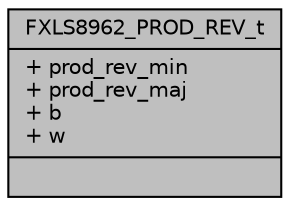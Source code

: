 digraph "FXLS8962_PROD_REV_t"
{
  edge [fontname="Helvetica",fontsize="10",labelfontname="Helvetica",labelfontsize="10"];
  node [fontname="Helvetica",fontsize="10",shape=record];
  Node1 [label="{FXLS8962_PROD_REV_t\n|+ prod_rev_min\l+ prod_rev_maj\l+ b\l+ w\l|}",height=0.2,width=0.4,color="black", fillcolor="grey75", style="filled", fontcolor="black"];
}
